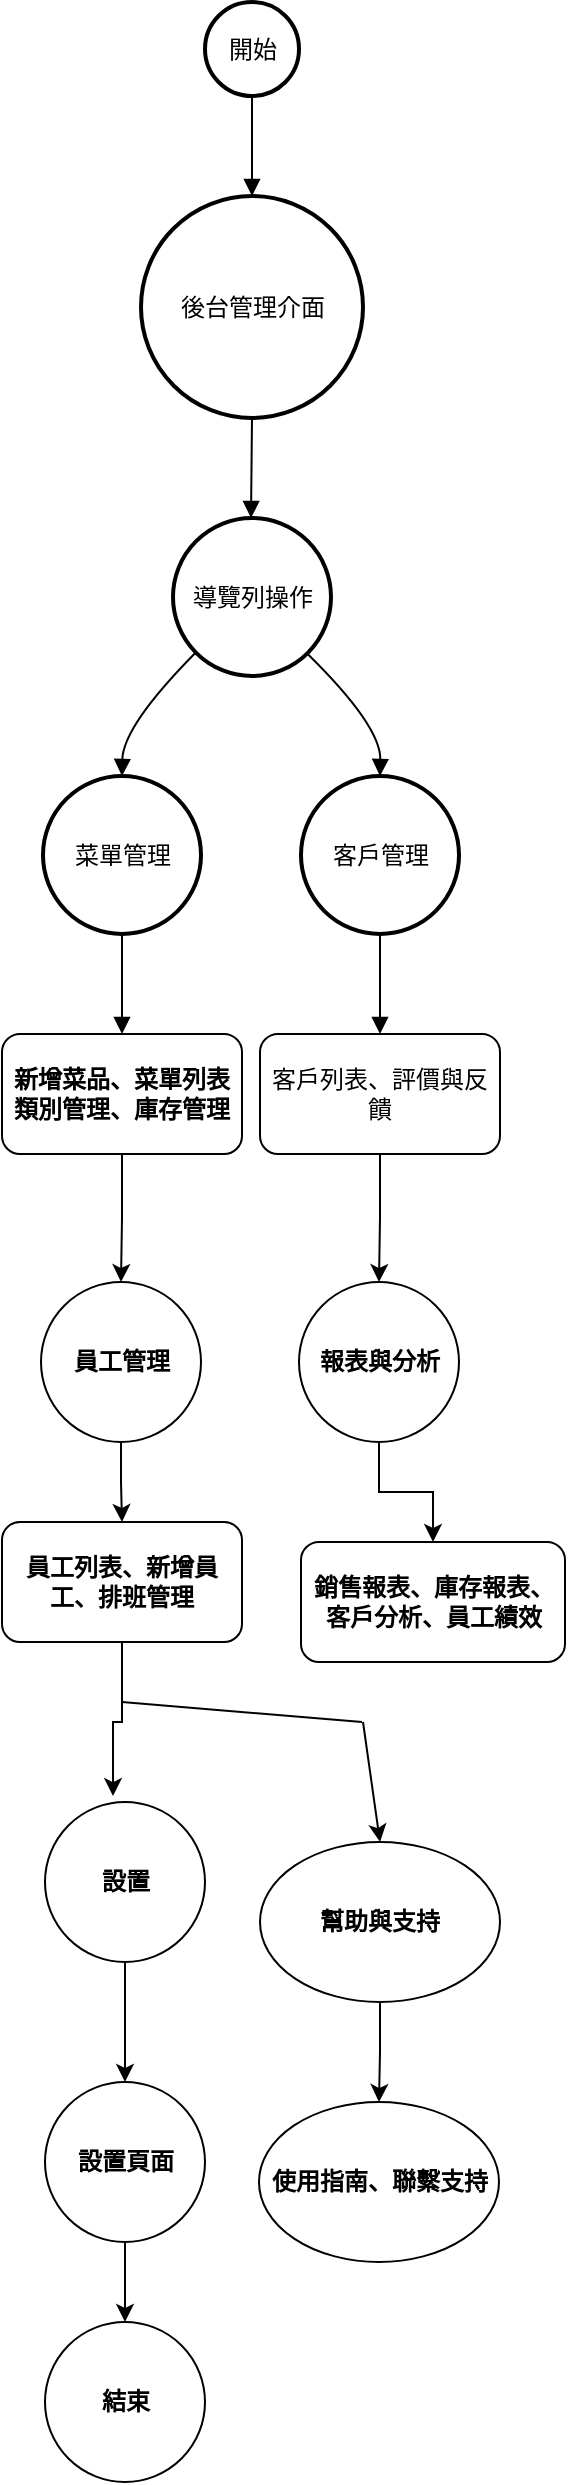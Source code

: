 <mxfile>
    <diagram name="第 1 页" id="N70E_1m0DUQdL9DWDSd2">
        <mxGraphModel dx="2043" dy="1956" grid="1" gridSize="10" guides="1" tooltips="1" connect="1" arrows="1" fold="1" page="1" pageScale="1" pageWidth="827" pageHeight="1169" math="0" shadow="0">
            <root>
                <mxCell id="0"/>
                <mxCell id="1" parent="0"/>
                <mxCell id="2" value="開始" style="ellipse;aspect=fixed;strokeWidth=2;whiteSpace=wrap;" parent="1" vertex="1">
                    <mxGeometry x="71.5" y="-90" width="47" height="47" as="geometry"/>
                </mxCell>
                <mxCell id="3" value="後台管理介面" style="ellipse;aspect=fixed;strokeWidth=2;whiteSpace=wrap;" parent="1" vertex="1">
                    <mxGeometry x="39.5" y="7" width="111" height="111" as="geometry"/>
                </mxCell>
                <mxCell id="4" value="導覽列操作" style="ellipse;aspect=fixed;strokeWidth=2;whiteSpace=wrap;" parent="1" vertex="1">
                    <mxGeometry x="55.5" y="168" width="79" height="79" as="geometry"/>
                </mxCell>
                <mxCell id="5" value="菜單管理" style="ellipse;aspect=fixed;strokeWidth=2;whiteSpace=wrap;" parent="1" vertex="1">
                    <mxGeometry x="-9.5" y="297" width="79" height="79" as="geometry"/>
                </mxCell>
                <mxCell id="6" value="客戶管理" style="ellipse;aspect=fixed;strokeWidth=2;whiteSpace=wrap;" parent="1" vertex="1">
                    <mxGeometry x="119.5" y="297" width="79" height="79" as="geometry"/>
                </mxCell>
                <mxCell id="9" value="" style="curved=1;startArrow=none;endArrow=block;exitX=0.49;exitY=1;entryX=0.5;entryY=0;" parent="1" source="2" target="3" edge="1">
                    <mxGeometry relative="1" as="geometry">
                        <Array as="points"/>
                    </mxGeometry>
                </mxCell>
                <mxCell id="10" value="" style="curved=1;startArrow=none;endArrow=block;exitX=0.5;exitY=1;entryX=0.49;entryY=0;" parent="1" source="3" target="4" edge="1">
                    <mxGeometry relative="1" as="geometry">
                        <Array as="points"/>
                    </mxGeometry>
                </mxCell>
                <mxCell id="11" value="" style="curved=1;startArrow=none;endArrow=block;exitX=-0.01;exitY=1;entryX=0.5;entryY=0;" parent="1" source="4" target="5" edge="1">
                    <mxGeometry relative="1" as="geometry">
                        <Array as="points">
                            <mxPoint x="30.5" y="272"/>
                        </Array>
                    </mxGeometry>
                </mxCell>
                <mxCell id="12" value="" style="curved=1;startArrow=none;endArrow=block;exitX=0.99;exitY=1;entryX=0.5;entryY=0;" parent="1" source="4" target="6" edge="1">
                    <mxGeometry relative="1" as="geometry">
                        <Array as="points">
                            <mxPoint x="159.5" y="272"/>
                        </Array>
                    </mxGeometry>
                </mxCell>
                <mxCell id="13" value="" style="curved=1;startArrow=none;endArrow=block;exitX=0.5;exitY=1;entryX=0.5;entryY=0;entryDx=0;entryDy=0;" parent="1" source="5" target="B8XLIgwLkEgRvaLTJBwo-22" edge="1">
                    <mxGeometry relative="1" as="geometry">
                        <Array as="points"/>
                        <mxPoint x="30" y="426" as="targetPoint"/>
                    </mxGeometry>
                </mxCell>
                <mxCell id="14" value="" style="curved=1;startArrow=none;endArrow=block;exitX=0.5;exitY=1;entryX=0.5;entryY=0;entryDx=0;entryDy=0;" parent="1" source="6" target="B8XLIgwLkEgRvaLTJBwo-23" edge="1">
                    <mxGeometry relative="1" as="geometry">
                        <Array as="points"/>
                        <mxPoint x="159" y="426" as="targetPoint"/>
                    </mxGeometry>
                </mxCell>
                <mxCell id="B8XLIgwLkEgRvaLTJBwo-35" style="edgeStyle=orthogonalEdgeStyle;rounded=0;orthogonalLoop=1;jettySize=auto;html=1;entryX=0.5;entryY=0;entryDx=0;entryDy=0;" parent="1" source="B8XLIgwLkEgRvaLTJBwo-22" target="B8XLIgwLkEgRvaLTJBwo-26" edge="1">
                    <mxGeometry relative="1" as="geometry"/>
                </mxCell>
                <mxCell id="B8XLIgwLkEgRvaLTJBwo-22" value="新增菜品、菜單列表&lt;div&gt;類別管理、庫存管理&lt;br&gt;&lt;/div&gt;" style="rounded=1;whiteSpace=wrap;html=1;fontStyle=1" parent="1" vertex="1">
                    <mxGeometry x="-30" y="426" width="120" height="60" as="geometry"/>
                </mxCell>
                <mxCell id="B8XLIgwLkEgRvaLTJBwo-29" value="" style="edgeStyle=orthogonalEdgeStyle;rounded=0;orthogonalLoop=1;jettySize=auto;html=1;" parent="1" source="B8XLIgwLkEgRvaLTJBwo-23" target="B8XLIgwLkEgRvaLTJBwo-28" edge="1">
                    <mxGeometry relative="1" as="geometry"/>
                </mxCell>
                <mxCell id="B8XLIgwLkEgRvaLTJBwo-23" value="客戶列表、評價與反饋" style="rounded=1;whiteSpace=wrap;html=1;" parent="1" vertex="1">
                    <mxGeometry x="99" y="426" width="120" height="60" as="geometry"/>
                </mxCell>
                <mxCell id="B8XLIgwLkEgRvaLTJBwo-24" value="" style="shape=waypoint;sketch=0;size=6;pointerEvents=1;points=[];fillColor=default;resizable=0;rotatable=0;perimeter=centerPerimeter;snapToPoint=1;rounded=1;fontStyle=1;" parent="1" vertex="1">
                    <mxGeometry x="20" y="550" width="20" height="20" as="geometry"/>
                </mxCell>
                <mxCell id="B8XLIgwLkEgRvaLTJBwo-31" style="edgeStyle=orthogonalEdgeStyle;rounded=0;orthogonalLoop=1;jettySize=auto;html=1;exitX=0.5;exitY=1;exitDx=0;exitDy=0;entryX=0.5;entryY=0;entryDx=0;entryDy=0;" parent="1" source="B8XLIgwLkEgRvaLTJBwo-26" target="B8XLIgwLkEgRvaLTJBwo-30" edge="1">
                    <mxGeometry relative="1" as="geometry"/>
                </mxCell>
                <mxCell id="B8XLIgwLkEgRvaLTJBwo-26" value="員工管理" style="ellipse;whiteSpace=wrap;html=1;aspect=fixed;fontStyle=1" parent="1" vertex="1">
                    <mxGeometry x="-10.5" y="550" width="80" height="80" as="geometry"/>
                </mxCell>
                <mxCell id="B8XLIgwLkEgRvaLTJBwo-33" style="edgeStyle=orthogonalEdgeStyle;rounded=0;orthogonalLoop=1;jettySize=auto;html=1;exitX=0.5;exitY=1;exitDx=0;exitDy=0;entryX=0.5;entryY=0;entryDx=0;entryDy=0;" parent="1" source="B8XLIgwLkEgRvaLTJBwo-28" target="B8XLIgwLkEgRvaLTJBwo-32" edge="1">
                    <mxGeometry relative="1" as="geometry"/>
                </mxCell>
                <mxCell id="B8XLIgwLkEgRvaLTJBwo-28" value="報表與分析" style="ellipse;whiteSpace=wrap;html=1;aspect=fixed;fontStyle=1" parent="1" vertex="1">
                    <mxGeometry x="118.5" y="550" width="80" height="80" as="geometry"/>
                </mxCell>
                <mxCell id="B8XLIgwLkEgRvaLTJBwo-30" value="員工列表、新增員工、排班管理" style="rounded=1;whiteSpace=wrap;html=1;fontStyle=1" parent="1" vertex="1">
                    <mxGeometry x="-30" y="670" width="120" height="60" as="geometry"/>
                </mxCell>
                <mxCell id="B8XLIgwLkEgRvaLTJBwo-32" value="&lt;div&gt;銷售報表、庫存報表、&lt;span style=&quot;background-color: initial;&quot;&gt;客戶分析、員工績效&lt;/span&gt;&lt;/div&gt;" style="rounded=1;whiteSpace=wrap;html=1;fontStyle=1" parent="1" vertex="1">
                    <mxGeometry x="119.5" y="680" width="132" height="60" as="geometry"/>
                </mxCell>
                <mxCell id="B8XLIgwLkEgRvaLTJBwo-50" style="edgeStyle=orthogonalEdgeStyle;rounded=0;orthogonalLoop=1;jettySize=auto;html=1;exitX=0.5;exitY=1;exitDx=0;exitDy=0;entryX=0.5;entryY=0;entryDx=0;entryDy=0;" parent="1" source="B8XLIgwLkEgRvaLTJBwo-38" target="B8XLIgwLkEgRvaLTJBwo-47" edge="1">
                    <mxGeometry relative="1" as="geometry"/>
                </mxCell>
                <mxCell id="B8XLIgwLkEgRvaLTJBwo-38" value="設置" style="ellipse;whiteSpace=wrap;html=1;aspect=fixed;fontStyle=1" parent="1" vertex="1">
                    <mxGeometry x="-8.5" y="810" width="80" height="80" as="geometry"/>
                </mxCell>
                <mxCell id="B8XLIgwLkEgRvaLTJBwo-42" style="edgeStyle=orthogonalEdgeStyle;rounded=0;orthogonalLoop=1;jettySize=auto;html=1;exitX=0.5;exitY=1;exitDx=0;exitDy=0;entryX=0.425;entryY=-0.037;entryDx=0;entryDy=0;entryPerimeter=0;" parent="1" source="B8XLIgwLkEgRvaLTJBwo-30" target="B8XLIgwLkEgRvaLTJBwo-38" edge="1">
                    <mxGeometry relative="1" as="geometry"/>
                </mxCell>
                <mxCell id="B8XLIgwLkEgRvaLTJBwo-43" value="" style="endArrow=classic;html=1;rounded=0;entryX=0.5;entryY=0;entryDx=0;entryDy=0;" parent="1" target="B8XLIgwLkEgRvaLTJBwo-44" edge="1">
                    <mxGeometry width="50" height="50" relative="1" as="geometry">
                        <mxPoint x="150.5" y="770" as="sourcePoint"/>
                        <mxPoint x="150.5" y="830" as="targetPoint"/>
                    </mxGeometry>
                </mxCell>
                <mxCell id="B8XLIgwLkEgRvaLTJBwo-49" style="edgeStyle=orthogonalEdgeStyle;rounded=0;orthogonalLoop=1;jettySize=auto;html=1;exitX=0.5;exitY=1;exitDx=0;exitDy=0;entryX=0.5;entryY=0;entryDx=0;entryDy=0;" parent="1" source="B8XLIgwLkEgRvaLTJBwo-44" target="B8XLIgwLkEgRvaLTJBwo-48" edge="1">
                    <mxGeometry relative="1" as="geometry"/>
                </mxCell>
                <mxCell id="B8XLIgwLkEgRvaLTJBwo-44" value="幫助與支持" style="ellipse;whiteSpace=wrap;html=1;fontStyle=1" parent="1" vertex="1">
                    <mxGeometry x="99" y="830" width="120" height="80" as="geometry"/>
                </mxCell>
                <mxCell id="B8XLIgwLkEgRvaLTJBwo-52" style="edgeStyle=orthogonalEdgeStyle;rounded=0;orthogonalLoop=1;jettySize=auto;html=1;exitX=0.5;exitY=1;exitDx=0;exitDy=0;entryX=0.5;entryY=0;entryDx=0;entryDy=0;" parent="1" source="B8XLIgwLkEgRvaLTJBwo-47" target="B8XLIgwLkEgRvaLTJBwo-51" edge="1">
                    <mxGeometry relative="1" as="geometry"/>
                </mxCell>
                <mxCell id="B8XLIgwLkEgRvaLTJBwo-47" value="設置頁面" style="ellipse;whiteSpace=wrap;html=1;aspect=fixed;fontStyle=1" parent="1" vertex="1">
                    <mxGeometry x="-8.5" y="950" width="80" height="80" as="geometry"/>
                </mxCell>
                <mxCell id="B8XLIgwLkEgRvaLTJBwo-48" value="使用指南、聯繫支持" style="ellipse;whiteSpace=wrap;html=1;fontStyle=1" parent="1" vertex="1">
                    <mxGeometry x="98.5" y="960" width="120" height="80" as="geometry"/>
                </mxCell>
                <mxCell id="B8XLIgwLkEgRvaLTJBwo-51" value="結束" style="ellipse;whiteSpace=wrap;html=1;aspect=fixed;fontStyle=1" parent="1" vertex="1">
                    <mxGeometry x="-8.5" y="1070" width="80" height="80" as="geometry"/>
                </mxCell>
                <mxCell id="B8XLIgwLkEgRvaLTJBwo-53" value="" style="endArrow=none;html=1;rounded=0;" parent="1" edge="1">
                    <mxGeometry width="50" height="50" relative="1" as="geometry">
                        <mxPoint x="30" y="760" as="sourcePoint"/>
                        <mxPoint x="150" y="770" as="targetPoint"/>
                    </mxGeometry>
                </mxCell>
            </root>
        </mxGraphModel>
    </diagram>
</mxfile>